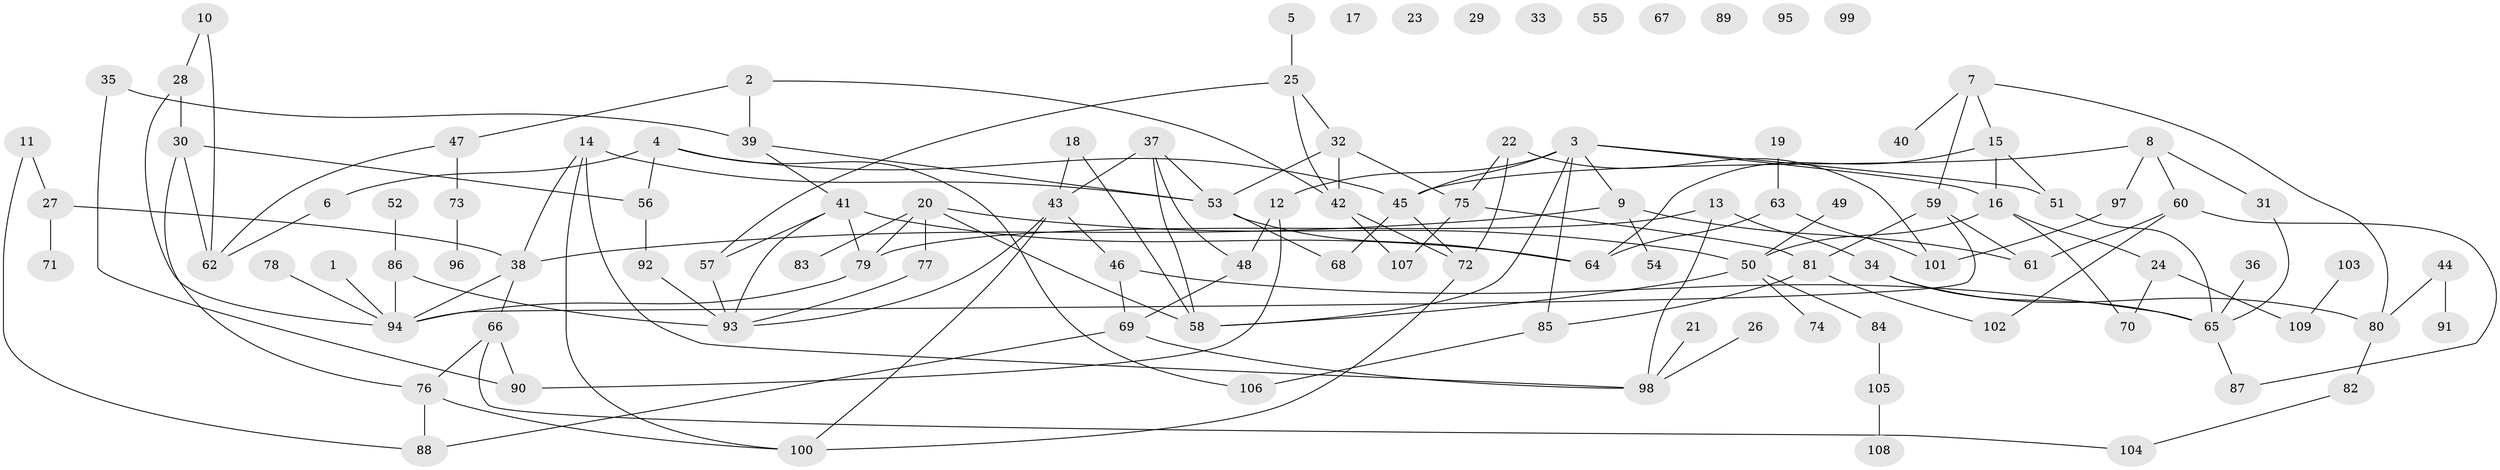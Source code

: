 // Generated by graph-tools (version 1.1) at 2025/12/03/09/25 04:12:56]
// undirected, 109 vertices, 152 edges
graph export_dot {
graph [start="1"]
  node [color=gray90,style=filled];
  1;
  2;
  3;
  4;
  5;
  6;
  7;
  8;
  9;
  10;
  11;
  12;
  13;
  14;
  15;
  16;
  17;
  18;
  19;
  20;
  21;
  22;
  23;
  24;
  25;
  26;
  27;
  28;
  29;
  30;
  31;
  32;
  33;
  34;
  35;
  36;
  37;
  38;
  39;
  40;
  41;
  42;
  43;
  44;
  45;
  46;
  47;
  48;
  49;
  50;
  51;
  52;
  53;
  54;
  55;
  56;
  57;
  58;
  59;
  60;
  61;
  62;
  63;
  64;
  65;
  66;
  67;
  68;
  69;
  70;
  71;
  72;
  73;
  74;
  75;
  76;
  77;
  78;
  79;
  80;
  81;
  82;
  83;
  84;
  85;
  86;
  87;
  88;
  89;
  90;
  91;
  92;
  93;
  94;
  95;
  96;
  97;
  98;
  99;
  100;
  101;
  102;
  103;
  104;
  105;
  106;
  107;
  108;
  109;
  1 -- 94;
  2 -- 39;
  2 -- 42;
  2 -- 47;
  3 -- 9;
  3 -- 12;
  3 -- 16;
  3 -- 45;
  3 -- 51;
  3 -- 58;
  3 -- 85;
  4 -- 6;
  4 -- 45;
  4 -- 56;
  4 -- 106;
  5 -- 25;
  6 -- 62;
  7 -- 15;
  7 -- 40;
  7 -- 59;
  7 -- 80;
  8 -- 31;
  8 -- 45;
  8 -- 60;
  8 -- 97;
  9 -- 38;
  9 -- 54;
  9 -- 61;
  10 -- 28;
  10 -- 62;
  11 -- 27;
  11 -- 88;
  12 -- 48;
  12 -- 90;
  13 -- 34;
  13 -- 79;
  13 -- 98;
  14 -- 38;
  14 -- 53;
  14 -- 98;
  14 -- 100;
  15 -- 16;
  15 -- 51;
  15 -- 64;
  16 -- 24;
  16 -- 50;
  16 -- 70;
  18 -- 43;
  18 -- 58;
  19 -- 63;
  20 -- 50;
  20 -- 58;
  20 -- 77;
  20 -- 79;
  20 -- 83;
  21 -- 98;
  22 -- 72;
  22 -- 75;
  22 -- 101;
  24 -- 70;
  24 -- 109;
  25 -- 32;
  25 -- 42;
  25 -- 57;
  26 -- 98;
  27 -- 38;
  27 -- 71;
  28 -- 30;
  28 -- 94;
  30 -- 56;
  30 -- 62;
  30 -- 76;
  31 -- 65;
  32 -- 42;
  32 -- 53;
  32 -- 75;
  34 -- 65;
  34 -- 80;
  35 -- 39;
  35 -- 90;
  36 -- 65;
  37 -- 43;
  37 -- 48;
  37 -- 53;
  37 -- 58;
  38 -- 66;
  38 -- 94;
  39 -- 41;
  39 -- 53;
  41 -- 57;
  41 -- 64;
  41 -- 79;
  41 -- 93;
  42 -- 72;
  42 -- 107;
  43 -- 46;
  43 -- 93;
  43 -- 100;
  44 -- 80;
  44 -- 91;
  45 -- 68;
  45 -- 72;
  46 -- 65;
  46 -- 69;
  47 -- 62;
  47 -- 73;
  48 -- 69;
  49 -- 50;
  50 -- 58;
  50 -- 74;
  50 -- 84;
  51 -- 65;
  52 -- 86;
  53 -- 64;
  53 -- 68;
  56 -- 92;
  57 -- 93;
  59 -- 61;
  59 -- 81;
  59 -- 94;
  60 -- 61;
  60 -- 87;
  60 -- 102;
  63 -- 64;
  63 -- 101;
  65 -- 87;
  66 -- 76;
  66 -- 90;
  66 -- 104;
  69 -- 88;
  69 -- 98;
  72 -- 100;
  73 -- 96;
  75 -- 81;
  75 -- 107;
  76 -- 88;
  76 -- 100;
  77 -- 93;
  78 -- 94;
  79 -- 94;
  80 -- 82;
  81 -- 85;
  81 -- 102;
  82 -- 104;
  84 -- 105;
  85 -- 106;
  86 -- 93;
  86 -- 94;
  92 -- 93;
  97 -- 101;
  103 -- 109;
  105 -- 108;
}

